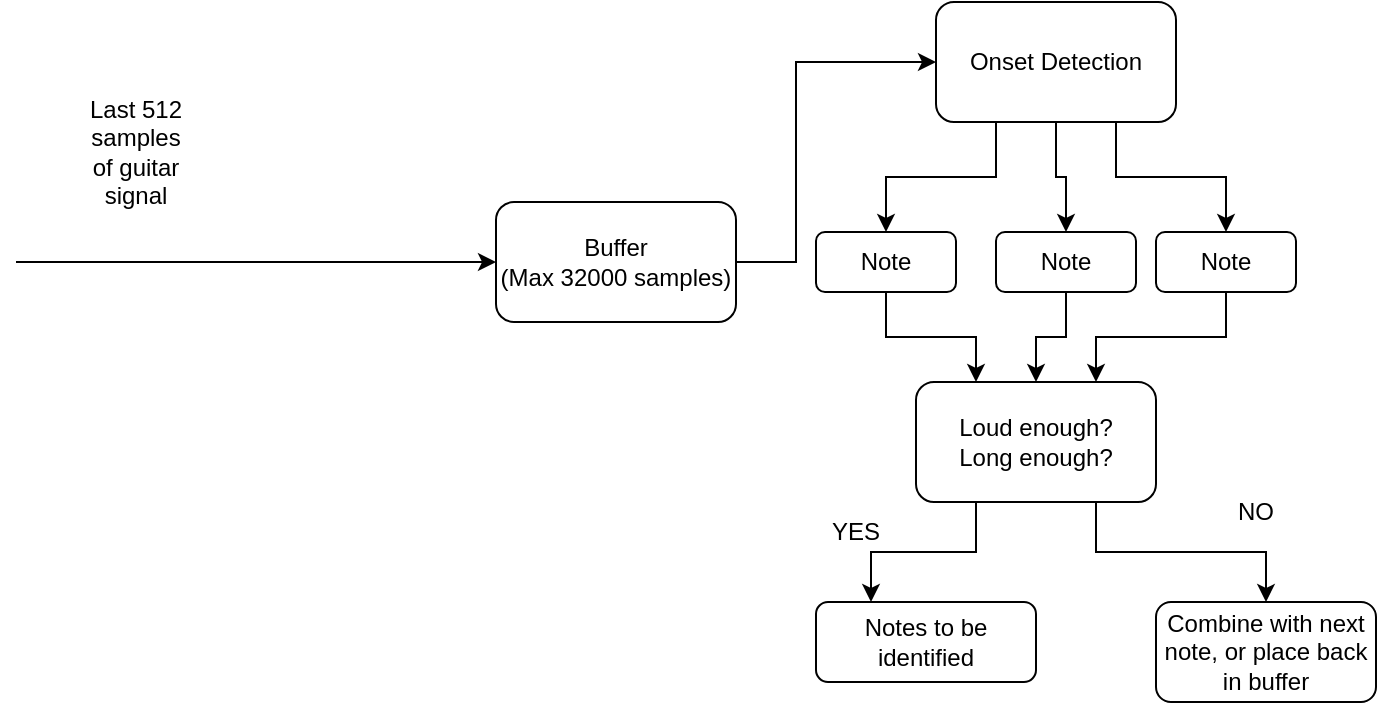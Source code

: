 <mxfile version="15.8.6" type="github">
  <diagram id="BDGeRAOKJIfFWt-nfXFW" name="Page-1">
    <mxGraphModel dx="1024" dy="736" grid="1" gridSize="10" guides="1" tooltips="1" connect="1" arrows="1" fold="1" page="1" pageScale="1" pageWidth="850" pageHeight="1100" math="0" shadow="0">
      <root>
        <mxCell id="0" />
        <mxCell id="1" parent="0" />
        <mxCell id="a57yiKhg0gn8jXK0cFxK-14" style="edgeStyle=orthogonalEdgeStyle;rounded=0;orthogonalLoop=1;jettySize=auto;html=1;exitX=1;exitY=0.5;exitDx=0;exitDy=0;entryX=0;entryY=0.5;entryDx=0;entryDy=0;" edge="1" parent="1" source="a57yiKhg0gn8jXK0cFxK-3" target="a57yiKhg0gn8jXK0cFxK-10">
          <mxGeometry relative="1" as="geometry">
            <Array as="points">
              <mxPoint x="470" y="310" />
              <mxPoint x="470" y="210" />
            </Array>
          </mxGeometry>
        </mxCell>
        <mxCell id="a57yiKhg0gn8jXK0cFxK-3" value="Buffer&lt;br&gt;(Max 32000 samples)" style="rounded=1;whiteSpace=wrap;html=1;" vertex="1" parent="1">
          <mxGeometry x="320" y="280" width="120" height="60" as="geometry" />
        </mxCell>
        <mxCell id="a57yiKhg0gn8jXK0cFxK-6" value="" style="endArrow=classic;html=1;rounded=0;entryX=0;entryY=0.5;entryDx=0;entryDy=0;" edge="1" parent="1" target="a57yiKhg0gn8jXK0cFxK-3">
          <mxGeometry width="50" height="50" relative="1" as="geometry">
            <mxPoint x="80" y="310" as="sourcePoint" />
            <mxPoint x="470" y="420" as="targetPoint" />
          </mxGeometry>
        </mxCell>
        <mxCell id="a57yiKhg0gn8jXK0cFxK-7" value="Last 512 samples of guitar signal" style="text;html=1;strokeColor=none;fillColor=none;align=center;verticalAlign=middle;whiteSpace=wrap;rounded=0;" vertex="1" parent="1">
          <mxGeometry x="110" y="240" width="60" height="30" as="geometry" />
        </mxCell>
        <mxCell id="a57yiKhg0gn8jXK0cFxK-15" style="edgeStyle=orthogonalEdgeStyle;rounded=0;orthogonalLoop=1;jettySize=auto;html=1;exitX=0.25;exitY=1;exitDx=0;exitDy=0;entryX=0.5;entryY=0;entryDx=0;entryDy=0;" edge="1" parent="1" source="a57yiKhg0gn8jXK0cFxK-10" target="a57yiKhg0gn8jXK0cFxK-11">
          <mxGeometry relative="1" as="geometry" />
        </mxCell>
        <mxCell id="a57yiKhg0gn8jXK0cFxK-16" style="edgeStyle=orthogonalEdgeStyle;rounded=0;orthogonalLoop=1;jettySize=auto;html=1;exitX=0.5;exitY=1;exitDx=0;exitDy=0;entryX=0.5;entryY=0;entryDx=0;entryDy=0;" edge="1" parent="1" source="a57yiKhg0gn8jXK0cFxK-10" target="a57yiKhg0gn8jXK0cFxK-12">
          <mxGeometry relative="1" as="geometry" />
        </mxCell>
        <mxCell id="a57yiKhg0gn8jXK0cFxK-17" style="edgeStyle=orthogonalEdgeStyle;rounded=0;orthogonalLoop=1;jettySize=auto;html=1;exitX=0.75;exitY=1;exitDx=0;exitDy=0;entryX=0.5;entryY=0;entryDx=0;entryDy=0;" edge="1" parent="1" source="a57yiKhg0gn8jXK0cFxK-10" target="a57yiKhg0gn8jXK0cFxK-13">
          <mxGeometry relative="1" as="geometry" />
        </mxCell>
        <mxCell id="a57yiKhg0gn8jXK0cFxK-10" value="Onset Detection" style="rounded=1;whiteSpace=wrap;html=1;" vertex="1" parent="1">
          <mxGeometry x="540" y="180" width="120" height="60" as="geometry" />
        </mxCell>
        <mxCell id="a57yiKhg0gn8jXK0cFxK-19" style="edgeStyle=orthogonalEdgeStyle;rounded=0;orthogonalLoop=1;jettySize=auto;html=1;exitX=0.5;exitY=1;exitDx=0;exitDy=0;entryX=0.25;entryY=0;entryDx=0;entryDy=0;" edge="1" parent="1" source="a57yiKhg0gn8jXK0cFxK-11" target="a57yiKhg0gn8jXK0cFxK-18">
          <mxGeometry relative="1" as="geometry" />
        </mxCell>
        <mxCell id="a57yiKhg0gn8jXK0cFxK-11" value="Note" style="rounded=1;whiteSpace=wrap;html=1;" vertex="1" parent="1">
          <mxGeometry x="480" y="295" width="70" height="30" as="geometry" />
        </mxCell>
        <mxCell id="a57yiKhg0gn8jXK0cFxK-20" style="edgeStyle=orthogonalEdgeStyle;rounded=0;orthogonalLoop=1;jettySize=auto;html=1;exitX=0.5;exitY=1;exitDx=0;exitDy=0;entryX=0.5;entryY=0;entryDx=0;entryDy=0;" edge="1" parent="1" source="a57yiKhg0gn8jXK0cFxK-12" target="a57yiKhg0gn8jXK0cFxK-18">
          <mxGeometry relative="1" as="geometry" />
        </mxCell>
        <mxCell id="a57yiKhg0gn8jXK0cFxK-12" value="Note" style="rounded=1;whiteSpace=wrap;html=1;" vertex="1" parent="1">
          <mxGeometry x="570" y="295" width="70" height="30" as="geometry" />
        </mxCell>
        <mxCell id="a57yiKhg0gn8jXK0cFxK-21" style="edgeStyle=orthogonalEdgeStyle;rounded=0;orthogonalLoop=1;jettySize=auto;html=1;exitX=0.5;exitY=1;exitDx=0;exitDy=0;entryX=0.75;entryY=0;entryDx=0;entryDy=0;" edge="1" parent="1" source="a57yiKhg0gn8jXK0cFxK-13" target="a57yiKhg0gn8jXK0cFxK-18">
          <mxGeometry relative="1" as="geometry" />
        </mxCell>
        <mxCell id="a57yiKhg0gn8jXK0cFxK-13" value="Note" style="rounded=1;whiteSpace=wrap;html=1;" vertex="1" parent="1">
          <mxGeometry x="650" y="295" width="70" height="30" as="geometry" />
        </mxCell>
        <mxCell id="a57yiKhg0gn8jXK0cFxK-23" style="edgeStyle=orthogonalEdgeStyle;rounded=0;orthogonalLoop=1;jettySize=auto;html=1;exitX=0.25;exitY=1;exitDx=0;exitDy=0;entryX=0.25;entryY=0;entryDx=0;entryDy=0;" edge="1" parent="1" source="a57yiKhg0gn8jXK0cFxK-18" target="a57yiKhg0gn8jXK0cFxK-22">
          <mxGeometry relative="1" as="geometry" />
        </mxCell>
        <mxCell id="a57yiKhg0gn8jXK0cFxK-27" style="edgeStyle=orthogonalEdgeStyle;rounded=0;orthogonalLoop=1;jettySize=auto;html=1;exitX=0.75;exitY=1;exitDx=0;exitDy=0;entryX=0.5;entryY=0;entryDx=0;entryDy=0;" edge="1" parent="1" source="a57yiKhg0gn8jXK0cFxK-18" target="a57yiKhg0gn8jXK0cFxK-26">
          <mxGeometry relative="1" as="geometry" />
        </mxCell>
        <mxCell id="a57yiKhg0gn8jXK0cFxK-18" value="Loud enough?&lt;br&gt;Long enough?" style="rounded=1;whiteSpace=wrap;html=1;" vertex="1" parent="1">
          <mxGeometry x="530" y="370" width="120" height="60" as="geometry" />
        </mxCell>
        <mxCell id="a57yiKhg0gn8jXK0cFxK-22" value="Notes to be identified" style="rounded=1;whiteSpace=wrap;html=1;" vertex="1" parent="1">
          <mxGeometry x="480" y="480" width="110" height="40" as="geometry" />
        </mxCell>
        <mxCell id="a57yiKhg0gn8jXK0cFxK-24" value="YES" style="text;html=1;strokeColor=none;fillColor=none;align=center;verticalAlign=middle;whiteSpace=wrap;rounded=0;" vertex="1" parent="1">
          <mxGeometry x="470" y="430" width="60" height="30" as="geometry" />
        </mxCell>
        <mxCell id="a57yiKhg0gn8jXK0cFxK-26" value="Combine with next note, or place back in buffer" style="rounded=1;whiteSpace=wrap;html=1;" vertex="1" parent="1">
          <mxGeometry x="650" y="480" width="110" height="50" as="geometry" />
        </mxCell>
        <mxCell id="a57yiKhg0gn8jXK0cFxK-28" value="NO" style="text;html=1;strokeColor=none;fillColor=none;align=center;verticalAlign=middle;whiteSpace=wrap;rounded=0;" vertex="1" parent="1">
          <mxGeometry x="670" y="420" width="60" height="30" as="geometry" />
        </mxCell>
      </root>
    </mxGraphModel>
  </diagram>
</mxfile>
